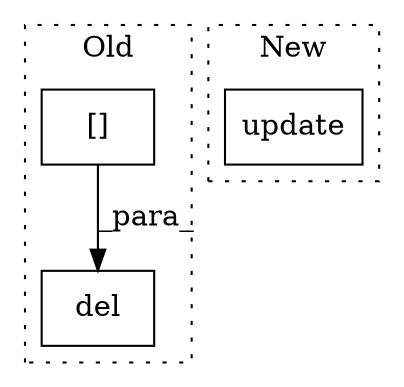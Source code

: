digraph G {
subgraph cluster0 {
1 [label="del" a="32" s="2078,2111" l="4,1" shape="box"];
3 [label="[]" a="2" s="2082,2110" l="18,1" shape="box"];
label = "Old";
style="dotted";
}
subgraph cluster1 {
2 [label="update" a="32" s="2020,2042" l="7,1" shape="box"];
label = "New";
style="dotted";
}
3 -> 1 [label="_para_"];
}